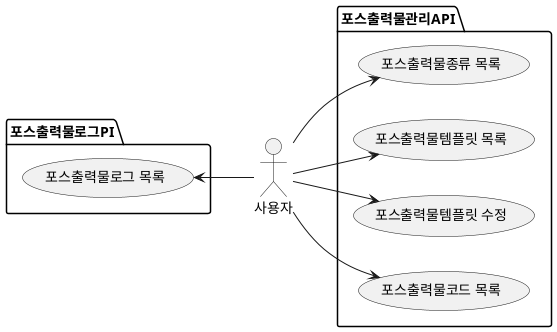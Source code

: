 @startuml Pos Output Usecase

left to right direction

actor "사용자" as user

package 포스출력물관리API{
  usecase "포스출력물종류 목록" AS UC11
  usecase "포스출력물템플릿 목록" AS UC12
  usecase "포스출력물템플릿 수정" AS UC13
  usecase "포스출력물코드 목록" AS UC14
}

package 포스출력물로그PI{
  usecase "포스출력물로그 목록" AS UC21
}

' 사용자
UC21 <-- user
user --> UC11
user --> UC12
user --> UC13
user --> UC14

@enduml